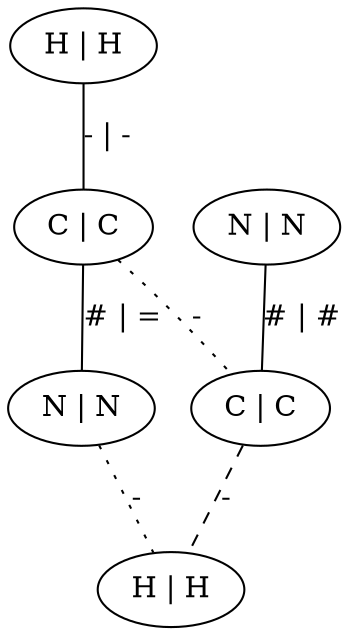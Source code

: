 graph G {
	0 [ label="H | H" ]
	1 [ label="C | C" ]
	2 [ label="N | N" ]
	3 [ label="N | N" ]
	4 [ label="C | C" ]
	5 [ label="H | H" ]
	0 -- 1 [ label="- | -" ]
	1 -- 2 [ label="# | =" ]
	1 -- 4 [ style=dotted label="-" ]
	2 -- 5 [ style=dotted label="-" ]
	3 -- 4 [ label="# | #" ]
	4 -- 5 [ style=dashed label="-" ]
}
